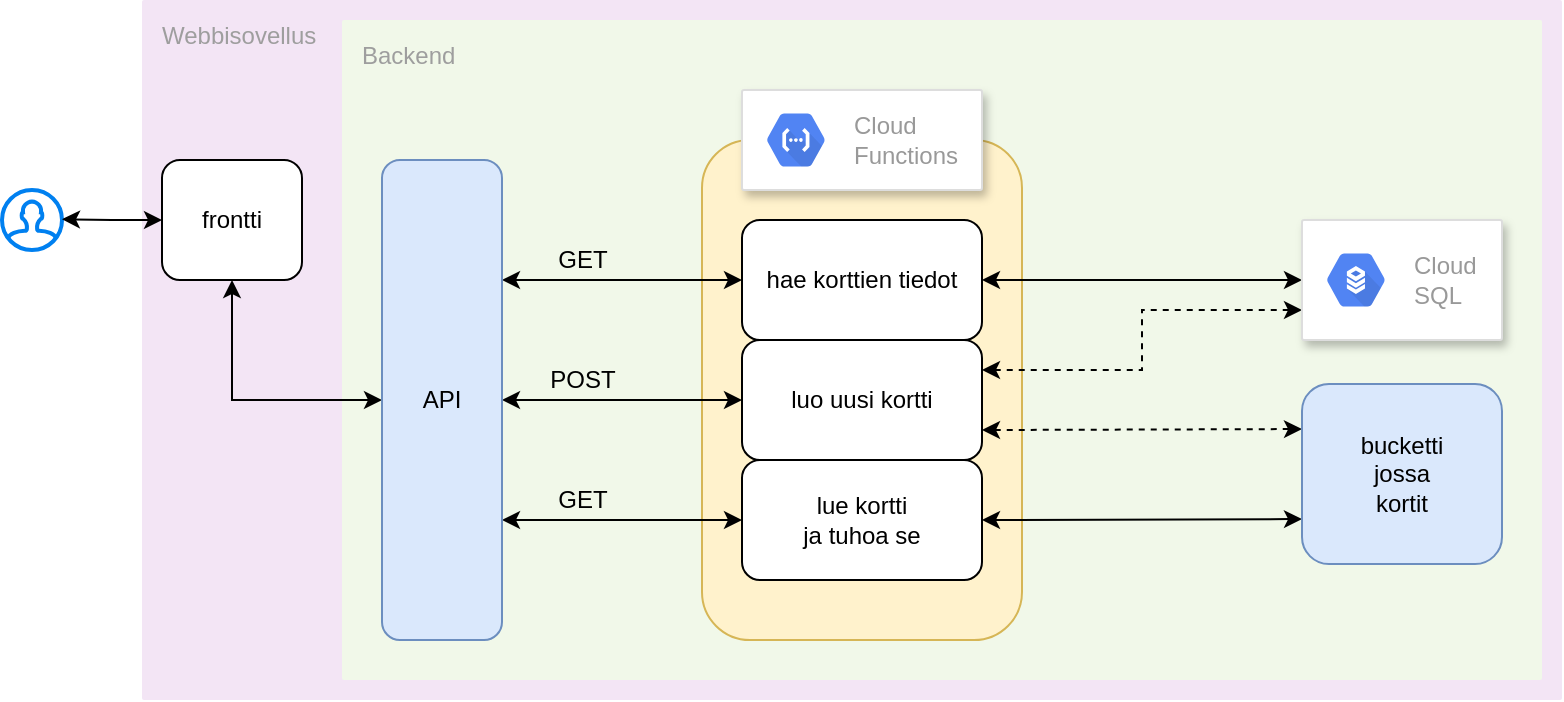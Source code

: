 <mxfile version="15.8.7" type="device"><diagram id="UL8g-8hYvtOQ4P4DUzX5" name="Page-1"><mxGraphModel dx="1038" dy="649" grid="1" gridSize="10" guides="1" tooltips="1" connect="1" arrows="1" fold="1" page="1" pageScale="1" pageWidth="1169" pageHeight="827" math="0" shadow="0"><root><mxCell id="0"/><mxCell id="1" parent="0"/><mxCell id="JHIozpN6jvFb7IwOZagh-23" value="" style="html=1;verticalLabelPosition=bottom;align=center;labelBackgroundColor=#ffffff;verticalAlign=top;strokeWidth=2;strokeColor=#0080F0;shadow=0;dashed=0;shape=mxgraph.ios7.icons.user;" vertex="1" parent="1"><mxGeometry x="20" y="175" width="30" height="30" as="geometry"/></mxCell><mxCell id="JHIozpN6jvFb7IwOZagh-28" value="Webbisovellus" style="sketch=0;points=[[0,0,0],[0.25,0,0],[0.5,0,0],[0.75,0,0],[1,0,0],[1,0.25,0],[1,0.5,0],[1,0.75,0],[1,1,0],[0.75,1,0],[0.5,1,0],[0.25,1,0],[0,1,0],[0,0.75,0],[0,0.5,0],[0,0.25,0]];rounded=1;absoluteArcSize=1;arcSize=2;html=1;strokeColor=none;gradientColor=none;shadow=0;dashed=0;fontSize=12;fontColor=#9E9E9E;align=left;verticalAlign=top;spacing=10;spacingTop=-4;fillColor=#F3E5F5;" vertex="1" parent="1"><mxGeometry x="90" y="80" width="710" height="350" as="geometry"/></mxCell><mxCell id="JHIozpN6jvFb7IwOZagh-59" value="Backend" style="sketch=0;points=[[0,0,0],[0.25,0,0],[0.5,0,0],[0.75,0,0],[1,0,0],[1,0.25,0],[1,0.5,0],[1,0.75,0],[1,1,0],[0.75,1,0],[0.5,1,0],[0.25,1,0],[0,1,0],[0,0.75,0],[0,0.5,0],[0,0.25,0]];rounded=1;absoluteArcSize=1;arcSize=2;html=1;strokeColor=none;gradientColor=none;shadow=0;dashed=0;fontSize=12;fontColor=#9E9E9E;align=left;verticalAlign=top;spacing=10;spacingTop=-4;fillColor=#F1F8E9;" vertex="1" parent="1"><mxGeometry x="190" y="90" width="600" height="330" as="geometry"/></mxCell><mxCell id="JHIozpN6jvFb7IwOZagh-31" style="edgeStyle=orthogonalEdgeStyle;rounded=0;orthogonalLoop=1;jettySize=auto;html=1;exitX=0;exitY=0.5;exitDx=0;exitDy=0;entryX=1;entryY=0.487;entryDx=0;entryDy=0;entryPerimeter=0;startArrow=classic;startFill=1;" edge="1" parent="1" source="JHIozpN6jvFb7IwOZagh-29" target="JHIozpN6jvFb7IwOZagh-23"><mxGeometry relative="1" as="geometry"/></mxCell><mxCell id="JHIozpN6jvFb7IwOZagh-33" style="edgeStyle=orthogonalEdgeStyle;rounded=0;orthogonalLoop=1;jettySize=auto;html=1;exitX=0.5;exitY=1;exitDx=0;exitDy=0;entryX=0;entryY=0.5;entryDx=0;entryDy=0;startArrow=classic;startFill=1;" edge="1" parent="1" source="JHIozpN6jvFb7IwOZagh-29" target="JHIozpN6jvFb7IwOZagh-32"><mxGeometry relative="1" as="geometry"/></mxCell><mxCell id="JHIozpN6jvFb7IwOZagh-29" value="frontti" style="rounded=1;whiteSpace=wrap;html=1;" vertex="1" parent="1"><mxGeometry x="100" y="160" width="70" height="60" as="geometry"/></mxCell><mxCell id="JHIozpN6jvFb7IwOZagh-64" value="" style="rounded=1;whiteSpace=wrap;html=1;fillColor=#fff2cc;strokeColor=#d6b656;" vertex="1" parent="1"><mxGeometry x="370" y="150" width="160" height="250" as="geometry"/></mxCell><mxCell id="JHIozpN6jvFb7IwOZagh-48" style="edgeStyle=orthogonalEdgeStyle;rounded=0;jumpStyle=arc;orthogonalLoop=1;jettySize=auto;html=1;exitX=1;exitY=0.75;exitDx=0;exitDy=0;entryX=0;entryY=0.5;entryDx=0;entryDy=0;startArrow=classic;startFill=1;" edge="1" parent="1" source="JHIozpN6jvFb7IwOZagh-32" target="JHIozpN6jvFb7IwOZagh-36"><mxGeometry relative="1" as="geometry"/></mxCell><mxCell id="JHIozpN6jvFb7IwOZagh-49" style="edgeStyle=orthogonalEdgeStyle;rounded=0;jumpStyle=arc;orthogonalLoop=1;jettySize=auto;html=1;exitX=1;exitY=0.5;exitDx=0;exitDy=0;entryX=0;entryY=0.5;entryDx=0;entryDy=0;startArrow=classic;startFill=1;" edge="1" parent="1" source="JHIozpN6jvFb7IwOZagh-32" target="JHIozpN6jvFb7IwOZagh-35"><mxGeometry relative="1" as="geometry"/></mxCell><mxCell id="JHIozpN6jvFb7IwOZagh-50" style="edgeStyle=orthogonalEdgeStyle;rounded=0;jumpStyle=arc;orthogonalLoop=1;jettySize=auto;html=1;exitX=1;exitY=0.25;exitDx=0;exitDy=0;entryX=0;entryY=0.5;entryDx=0;entryDy=0;startArrow=classic;startFill=1;" edge="1" parent="1" source="JHIozpN6jvFb7IwOZagh-32" target="JHIozpN6jvFb7IwOZagh-34"><mxGeometry relative="1" as="geometry"/></mxCell><mxCell id="JHIozpN6jvFb7IwOZagh-32" value="API" style="rounded=1;whiteSpace=wrap;html=1;fillColor=#dae8fc;strokeColor=#6c8ebf;" vertex="1" parent="1"><mxGeometry x="210" y="160" width="60" height="240" as="geometry"/></mxCell><mxCell id="JHIozpN6jvFb7IwOZagh-66" style="edgeStyle=orthogonalEdgeStyle;rounded=0;jumpStyle=arc;orthogonalLoop=1;jettySize=auto;html=1;exitX=1;exitY=0.5;exitDx=0;exitDy=0;entryX=0;entryY=0.5;entryDx=0;entryDy=0;startArrow=classic;startFill=1;" edge="1" parent="1" source="JHIozpN6jvFb7IwOZagh-34" target="JHIozpN6jvFb7IwOZagh-38"><mxGeometry relative="1" as="geometry"/></mxCell><mxCell id="JHIozpN6jvFb7IwOZagh-34" value="hae korttien tiedot" style="rounded=1;whiteSpace=wrap;html=1;" vertex="1" parent="1"><mxGeometry x="390" y="190" width="120" height="60" as="geometry"/></mxCell><mxCell id="JHIozpN6jvFb7IwOZagh-56" style="edgeStyle=orthogonalEdgeStyle;rounded=0;jumpStyle=arc;orthogonalLoop=1;jettySize=auto;html=1;exitX=1;exitY=0.75;exitDx=0;exitDy=0;entryX=0;entryY=0.25;entryDx=0;entryDy=0;startArrow=classic;startFill=1;dashed=1;" edge="1" parent="1" source="JHIozpN6jvFb7IwOZagh-35" target="JHIozpN6jvFb7IwOZagh-40"><mxGeometry relative="1" as="geometry"/></mxCell><mxCell id="JHIozpN6jvFb7IwOZagh-61" style="edgeStyle=orthogonalEdgeStyle;rounded=0;jumpStyle=arc;orthogonalLoop=1;jettySize=auto;html=1;exitX=1;exitY=0.25;exitDx=0;exitDy=0;entryX=0;entryY=0.75;entryDx=0;entryDy=0;dashed=1;startArrow=classic;startFill=1;" edge="1" parent="1" source="JHIozpN6jvFb7IwOZagh-35" target="JHIozpN6jvFb7IwOZagh-38"><mxGeometry relative="1" as="geometry"/></mxCell><mxCell id="JHIozpN6jvFb7IwOZagh-35" value="luo uusi kortti" style="rounded=1;whiteSpace=wrap;html=1;" vertex="1" parent="1"><mxGeometry x="390" y="250" width="120" height="60" as="geometry"/></mxCell><mxCell id="JHIozpN6jvFb7IwOZagh-44" style="edgeStyle=orthogonalEdgeStyle;rounded=0;jumpStyle=arc;orthogonalLoop=1;jettySize=auto;html=1;exitX=1;exitY=0.5;exitDx=0;exitDy=0;entryX=0;entryY=0.75;entryDx=0;entryDy=0;startArrow=classic;startFill=1;" edge="1" parent="1" source="JHIozpN6jvFb7IwOZagh-36" target="JHIozpN6jvFb7IwOZagh-40"><mxGeometry relative="1" as="geometry"/></mxCell><mxCell id="JHIozpN6jvFb7IwOZagh-36" value="lue kortti&lt;br&gt;ja tuhoa se" style="rounded=1;whiteSpace=wrap;html=1;" vertex="1" parent="1"><mxGeometry x="390" y="310" width="120" height="60" as="geometry"/></mxCell><mxCell id="JHIozpN6jvFb7IwOZagh-38" value="" style="strokeColor=#dddddd;shadow=1;strokeWidth=1;rounded=1;absoluteArcSize=1;arcSize=2;" vertex="1" parent="1"><mxGeometry x="670" y="190" width="100" height="60" as="geometry"/></mxCell><mxCell id="JHIozpN6jvFb7IwOZagh-39" value="Cloud&#10;SQL" style="sketch=0;dashed=0;connectable=0;html=1;fillColor=#5184F3;strokeColor=none;shape=mxgraph.gcp2.hexIcon;prIcon=cloud_sql;part=1;labelPosition=right;verticalLabelPosition=middle;align=left;verticalAlign=middle;spacingLeft=5;fontColor=#999999;fontSize=12;" vertex="1" parent="JHIozpN6jvFb7IwOZagh-38"><mxGeometry y="0.5" width="44" height="39" relative="1" as="geometry"><mxPoint x="5" y="-19.5" as="offset"/></mxGeometry></mxCell><mxCell id="JHIozpN6jvFb7IwOZagh-40" value="bucketti&lt;br&gt;jossa&lt;br&gt;kortit" style="rounded=1;whiteSpace=wrap;html=1;fillColor=#dae8fc;strokeColor=#6c8ebf;" vertex="1" parent="1"><mxGeometry x="670" y="272" width="100" height="90" as="geometry"/></mxCell><mxCell id="JHIozpN6jvFb7IwOZagh-51" value="GET" style="text;html=1;resizable=0;autosize=1;align=center;verticalAlign=middle;points=[];fillColor=none;strokeColor=none;rounded=0;" vertex="1" parent="1"><mxGeometry x="290" y="200" width="40" height="20" as="geometry"/></mxCell><mxCell id="JHIozpN6jvFb7IwOZagh-52" value="POST" style="text;html=1;resizable=0;autosize=1;align=center;verticalAlign=middle;points=[];fillColor=none;strokeColor=none;rounded=0;" vertex="1" parent="1"><mxGeometry x="285" y="260" width="50" height="20" as="geometry"/></mxCell><mxCell id="JHIozpN6jvFb7IwOZagh-53" value="GET" style="text;html=1;resizable=0;autosize=1;align=center;verticalAlign=middle;points=[];fillColor=none;strokeColor=none;rounded=0;" vertex="1" parent="1"><mxGeometry x="290" y="320" width="40" height="20" as="geometry"/></mxCell><mxCell id="JHIozpN6jvFb7IwOZagh-62" value="" style="strokeColor=#dddddd;shadow=1;strokeWidth=1;rounded=1;absoluteArcSize=1;arcSize=2;" vertex="1" parent="1"><mxGeometry x="390" y="125" width="120" height="50" as="geometry"/></mxCell><mxCell id="JHIozpN6jvFb7IwOZagh-63" value="Cloud&#10;Functions" style="sketch=0;dashed=0;connectable=0;html=1;fillColor=#5184F3;strokeColor=none;shape=mxgraph.gcp2.hexIcon;prIcon=cloud_functions;part=1;labelPosition=right;verticalLabelPosition=middle;align=left;verticalAlign=middle;spacingLeft=5;fontColor=#999999;fontSize=12;" vertex="1" parent="JHIozpN6jvFb7IwOZagh-62"><mxGeometry y="0.5" width="44" height="39" relative="1" as="geometry"><mxPoint x="5" y="-19.5" as="offset"/></mxGeometry></mxCell></root></mxGraphModel></diagram></mxfile>